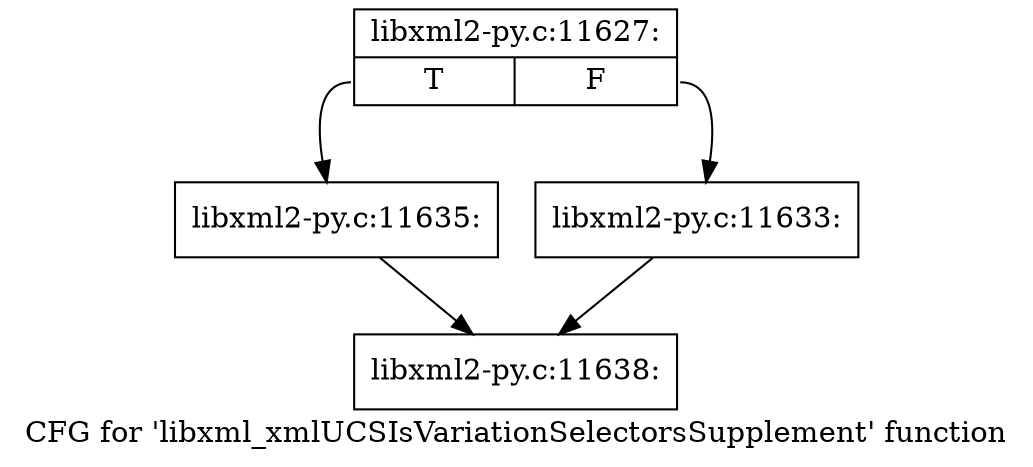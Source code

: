 digraph "CFG for 'libxml_xmlUCSIsVariationSelectorsSupplement' function" {
	label="CFG for 'libxml_xmlUCSIsVariationSelectorsSupplement' function";

	Node0x466f530 [shape=record,label="{libxml2-py.c:11627:|{<s0>T|<s1>F}}"];
	Node0x466f530:s0 -> Node0x4672280;
	Node0x466f530:s1 -> Node0x4672230;
	Node0x4672230 [shape=record,label="{libxml2-py.c:11633:}"];
	Node0x4672230 -> Node0x4670970;
	Node0x4672280 [shape=record,label="{libxml2-py.c:11635:}"];
	Node0x4672280 -> Node0x4670970;
	Node0x4670970 [shape=record,label="{libxml2-py.c:11638:}"];
}
